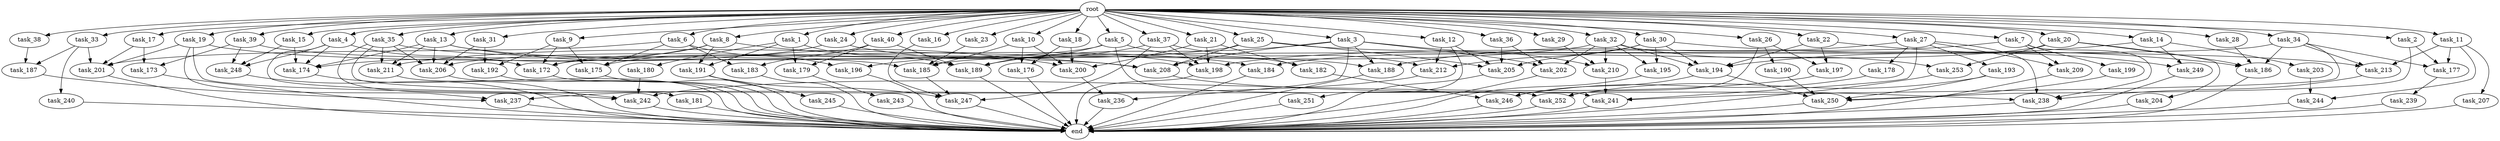 digraph G {
  task_8 [size="102.400000"];
  task_239 [size="69578470195.199997"];
  task_173 [size="24910810316.800003"];
  task_189 [size="296352743424.000000"];
  task_17 [size="102.400000"];
  task_204 [size="13743895347.200001"];
  task_242 [size="189837554483.200012"];
  task_35 [size="102.400000"];
  task_26 [size="102.400000"];
  task_15 [size="102.400000"];
  task_252 [size="80745385164.800003"];
  task_178 [size="7730941132.800000"];
  task_251 [size="30923764531.200001"];
  task_209 [size="62706522521.600006"];
  task_211 [size="93630287052.800003"];
  task_206 [size="88476326297.600006"];
  task_33 [size="102.400000"];
  task_186 [size="83322365542.400009"];
  task_205 [size="111669149696.000000"];
  task_241 [size="115105123532.800003"];
  task_176 [size="140874927308.800018"];
  task_13 [size="102.400000"];
  task_22 [size="102.400000"];
  task_208 [size="166644731084.800018"];
  task_5 [size="102.400000"];
  task_36 [size="102.400000"];
  task_200 [size="179529632972.800018"];
  task_201 [size="152900835737.600006"];
  task_6 [size="102.400000"];
  task_7 [size="102.400000"];
  task_240 [size="30923764531.200001"];
  task_30 [size="102.400000"];
  task_3 [size="102.400000"];
  task_179 [size="140874927308.800018"];
  task_187 [size="61847529062.400002"];
  task_188 [size="124554051584.000000"];
  task_236 [size="116823110451.200012"];
  task_183 [size="155477816115.200012"];
  task_193 [size="7730941132.800000"];
  task_16 [size="102.400000"];
  task_191 [size="97066260889.600006"];
  task_175 [size="181247619891.200012"];
  task_253 [size="68719476736.000000"];
  task_202 [size="171798691840.000000"];
  root [size="0.000000"];
  task_182 [size="77309411328.000000"];
  task_245 [size="21474836480.000000"];
  task_12 [size="102.400000"];
  task_21 [size="102.400000"];
  task_18 [size="102.400000"];
  task_180 [size="54975581388.800003"];
  task_31 [size="102.400000"];
  task_244 [size="100502234726.400009"];
  task_9 [size="102.400000"];
  task_237 [size="158913789952.000000"];
  task_192 [size="84181359001.600006"];
  task_28 [size="102.400000"];
  task_174 [size="146028888064.000000"];
  task_247 [size="143451907686.399994"];
  task_29 [size="102.400000"];
  task_185 [size="127131031961.600006"];
  task_34 [size="102.400000"];
  task_39 [size="102.400000"];
  task_10 [size="102.400000"];
  task_212 [size="103938208563.200012"];
  task_181 [size="7730941132.800000"];
  task_177 [size="99643241267.200012"];
  task_194 [size="252544077004.800018"];
  task_2 [size="102.400000"];
  end [size="0.000000"];
  task_184 [size="21474836480.000000"];
  task_197 [size="73014444032.000000"];
  task_38 [size="102.400000"];
  task_213 [size="52398601011.200005"];
  task_14 [size="102.400000"];
  task_210 [size="148605868441.600006"];
  task_24 [size="102.400000"];
  task_198 [size="163208757248.000000"];
  task_195 [size="97066260889.600006"];
  task_243 [size="42090679500.800003"];
  task_19 [size="102.400000"];
  task_32 [size="102.400000"];
  task_196 [size="100502234726.400009"];
  task_25 [size="102.400000"];
  task_4 [size="102.400000"];
  task_40 [size="102.400000"];
  task_172 [size="195850508697.600006"];
  task_27 [size="102.400000"];
  task_207 [size="30923764531.200001"];
  task_23 [size="102.400000"];
  task_37 [size="102.400000"];
  task_1 [size="102.400000"];
  task_11 [size="102.400000"];
  task_190 [size="3435973836.800000"];
  task_249 [size="155477816115.200012"];
  task_20 [size="102.400000"];
  task_250 [size="109092169318.400009"];
  task_246 [size="163208757248.000000"];
  task_203 [size="85899345920.000000"];
  task_199 [size="54975581388.800003"];
  task_238 [size="91912300134.400009"];
  task_248 [size="76450417868.800003"];

  task_8 -> task_191 [size="411041792.000000"];
  task_8 -> task_172 [size="411041792.000000"];
  task_8 -> task_174 [size="411041792.000000"];
  task_8 -> task_208 [size="411041792.000000"];
  task_239 -> end [size="1.000000"];
  task_173 -> end [size="1.000000"];
  task_189 -> end [size="1.000000"];
  task_17 -> task_201 [size="209715200.000000"];
  task_17 -> task_173 [size="209715200.000000"];
  task_204 -> end [size="1.000000"];
  task_242 -> end [size="1.000000"];
  task_35 -> task_181 [size="75497472.000000"];
  task_35 -> task_184 [size="75497472.000000"];
  task_35 -> task_241 [size="75497472.000000"];
  task_35 -> task_206 [size="75497472.000000"];
  task_35 -> task_211 [size="75497472.000000"];
  task_26 -> task_190 [size="33554432.000000"];
  task_26 -> task_197 [size="33554432.000000"];
  task_26 -> task_252 [size="33554432.000000"];
  task_15 -> task_174 [size="301989888.000000"];
  task_15 -> task_248 [size="301989888.000000"];
  task_252 -> end [size="1.000000"];
  task_178 -> task_246 [size="679477248.000000"];
  task_251 -> end [size="1.000000"];
  task_209 -> end [size="1.000000"];
  task_211 -> end [size="1.000000"];
  task_206 -> end [size="1.000000"];
  task_33 -> task_201 [size="301989888.000000"];
  task_33 -> task_187 [size="301989888.000000"];
  task_33 -> task_240 [size="301989888.000000"];
  task_186 -> end [size="1.000000"];
  task_205 -> end [size="1.000000"];
  task_241 -> end [size="1.000000"];
  task_176 -> end [size="1.000000"];
  task_13 -> task_188 [size="301989888.000000"];
  task_13 -> task_200 [size="301989888.000000"];
  task_13 -> task_174 [size="301989888.000000"];
  task_13 -> task_211 [size="301989888.000000"];
  task_13 -> task_206 [size="301989888.000000"];
  task_22 -> task_194 [size="679477248.000000"];
  task_22 -> task_249 [size="679477248.000000"];
  task_22 -> task_197 [size="679477248.000000"];
  task_208 -> task_238 [size="209715200.000000"];
  task_5 -> task_189 [size="679477248.000000"];
  task_5 -> task_172 [size="679477248.000000"];
  task_5 -> task_252 [size="679477248.000000"];
  task_5 -> task_182 [size="679477248.000000"];
  task_36 -> task_202 [size="301989888.000000"];
  task_36 -> task_205 [size="301989888.000000"];
  task_200 -> task_236 [size="301989888.000000"];
  task_201 -> end [size="1.000000"];
  task_6 -> task_196 [size="679477248.000000"];
  task_6 -> task_183 [size="679477248.000000"];
  task_6 -> task_175 [size="679477248.000000"];
  task_6 -> task_201 [size="679477248.000000"];
  task_7 -> task_199 [size="536870912.000000"];
  task_7 -> task_198 [size="536870912.000000"];
  task_7 -> task_209 [size="536870912.000000"];
  task_7 -> task_238 [size="536870912.000000"];
  task_240 -> end [size="1.000000"];
  task_30 -> task_194 [size="411041792.000000"];
  task_30 -> task_205 [size="411041792.000000"];
  task_30 -> task_195 [size="411041792.000000"];
  task_30 -> task_186 [size="411041792.000000"];
  task_30 -> task_212 [size="411041792.000000"];
  task_3 -> task_189 [size="838860800.000000"];
  task_3 -> task_210 [size="838860800.000000"];
  task_3 -> task_202 [size="838860800.000000"];
  task_3 -> task_188 [size="838860800.000000"];
  task_3 -> task_236 [size="838860800.000000"];
  task_3 -> task_208 [size="838860800.000000"];
  task_179 -> task_243 [size="411041792.000000"];
  task_187 -> task_237 [size="838860800.000000"];
  task_188 -> end [size="1.000000"];
  task_236 -> end [size="1.000000"];
  task_183 -> end [size="1.000000"];
  task_193 -> task_250 [size="75497472.000000"];
  task_193 -> task_252 [size="75497472.000000"];
  task_16 -> task_247 [size="679477248.000000"];
  task_191 -> task_245 [size="209715200.000000"];
  task_191 -> task_247 [size="209715200.000000"];
  task_175 -> end [size="1.000000"];
  task_253 -> end [size="1.000000"];
  task_202 -> end [size="1.000000"];
  root -> task_8 [size="1.000000"];
  root -> task_14 [size="1.000000"];
  root -> task_24 [size="1.000000"];
  root -> task_13 [size="1.000000"];
  root -> task_33 [size="1.000000"];
  root -> task_12 [size="1.000000"];
  root -> task_21 [size="1.000000"];
  root -> task_18 [size="1.000000"];
  root -> task_22 [size="1.000000"];
  root -> task_31 [size="1.000000"];
  root -> task_9 [size="1.000000"];
  root -> task_5 [size="1.000000"];
  root -> task_36 [size="1.000000"];
  root -> task_32 [size="1.000000"];
  root -> task_26 [size="1.000000"];
  root -> task_15 [size="1.000000"];
  root -> task_6 [size="1.000000"];
  root -> task_4 [size="1.000000"];
  root -> task_25 [size="1.000000"];
  root -> task_40 [size="1.000000"];
  root -> task_30 [size="1.000000"];
  root -> task_34 [size="1.000000"];
  root -> task_3 [size="1.000000"];
  root -> task_19 [size="1.000000"];
  root -> task_10 [size="1.000000"];
  root -> task_23 [size="1.000000"];
  root -> task_37 [size="1.000000"];
  root -> task_39 [size="1.000000"];
  root -> task_1 [size="1.000000"];
  root -> task_11 [size="1.000000"];
  root -> task_17 [size="1.000000"];
  root -> task_2 [size="1.000000"];
  root -> task_29 [size="1.000000"];
  root -> task_20 [size="1.000000"];
  root -> task_35 [size="1.000000"];
  root -> task_7 [size="1.000000"];
  root -> task_27 [size="1.000000"];
  root -> task_38 [size="1.000000"];
  root -> task_28 [size="1.000000"];
  root -> task_16 [size="1.000000"];
  task_182 -> task_246 [size="838860800.000000"];
  task_245 -> end [size="1.000000"];
  task_12 -> task_205 [size="301989888.000000"];
  task_12 -> task_212 [size="301989888.000000"];
  task_12 -> task_251 [size="301989888.000000"];
  task_21 -> task_198 [size="75497472.000000"];
  task_21 -> task_182 [size="75497472.000000"];
  task_21 -> task_200 [size="75497472.000000"];
  task_18 -> task_176 [size="838860800.000000"];
  task_18 -> task_200 [size="838860800.000000"];
  task_180 -> task_242 [size="301989888.000000"];
  task_31 -> task_206 [size="411041792.000000"];
  task_31 -> task_192 [size="411041792.000000"];
  task_244 -> end [size="1.000000"];
  task_9 -> task_172 [size="411041792.000000"];
  task_9 -> task_175 [size="411041792.000000"];
  task_9 -> task_192 [size="411041792.000000"];
  task_237 -> end [size="1.000000"];
  task_192 -> end [size="1.000000"];
  task_28 -> task_186 [size="134217728.000000"];
  task_174 -> end [size="1.000000"];
  task_247 -> end [size="1.000000"];
  task_29 -> task_210 [size="75497472.000000"];
  task_185 -> task_247 [size="209715200.000000"];
  task_34 -> task_185 [size="134217728.000000"];
  task_34 -> task_186 [size="134217728.000000"];
  task_34 -> task_241 [size="134217728.000000"];
  task_34 -> task_177 [size="134217728.000000"];
  task_34 -> task_213 [size="134217728.000000"];
  task_39 -> task_185 [size="33554432.000000"];
  task_39 -> task_173 [size="33554432.000000"];
  task_39 -> task_248 [size="33554432.000000"];
  task_10 -> task_185 [size="536870912.000000"];
  task_10 -> task_176 [size="536870912.000000"];
  task_10 -> task_200 [size="536870912.000000"];
  task_212 -> task_237 [size="411041792.000000"];
  task_181 -> end [size="1.000000"];
  task_177 -> task_239 [size="679477248.000000"];
  task_194 -> task_250 [size="75497472.000000"];
  task_194 -> task_246 [size="75497472.000000"];
  task_2 -> task_250 [size="536870912.000000"];
  task_2 -> task_177 [size="536870912.000000"];
  task_184 -> end [size="1.000000"];
  task_197 -> task_242 [size="838860800.000000"];
  task_38 -> task_187 [size="301989888.000000"];
  task_213 -> task_238 [size="75497472.000000"];
  task_14 -> task_194 [size="838860800.000000"];
  task_14 -> task_249 [size="838860800.000000"];
  task_14 -> task_203 [size="838860800.000000"];
  task_210 -> task_241 [size="838860800.000000"];
  task_24 -> task_198 [size="679477248.000000"];
  task_24 -> task_175 [size="679477248.000000"];
  task_198 -> end [size="1.000000"];
  task_195 -> end [size="1.000000"];
  task_243 -> end [size="1.000000"];
  task_19 -> task_201 [size="301989888.000000"];
  task_19 -> task_237 [size="301989888.000000"];
  task_19 -> task_208 [size="301989888.000000"];
  task_19 -> task_242 [size="301989888.000000"];
  task_32 -> task_194 [size="536870912.000000"];
  task_32 -> task_202 [size="536870912.000000"];
  task_32 -> task_211 [size="536870912.000000"];
  task_32 -> task_210 [size="536870912.000000"];
  task_32 -> task_195 [size="536870912.000000"];
  task_32 -> task_253 [size="536870912.000000"];
  task_196 -> end [size="1.000000"];
  task_25 -> task_205 [size="75497472.000000"];
  task_25 -> task_206 [size="75497472.000000"];
  task_25 -> task_208 [size="75497472.000000"];
  task_25 -> task_213 [size="75497472.000000"];
  task_4 -> task_172 [size="411041792.000000"];
  task_4 -> task_174 [size="411041792.000000"];
  task_4 -> task_242 [size="411041792.000000"];
  task_4 -> task_248 [size="411041792.000000"];
  task_40 -> task_189 [size="838860800.000000"];
  task_40 -> task_179 [size="838860800.000000"];
  task_40 -> task_183 [size="838860800.000000"];
  task_172 -> end [size="1.000000"];
  task_27 -> task_209 [size="75497472.000000"];
  task_27 -> task_238 [size="75497472.000000"];
  task_27 -> task_188 [size="75497472.000000"];
  task_27 -> task_241 [size="75497472.000000"];
  task_27 -> task_178 [size="75497472.000000"];
  task_27 -> task_193 [size="75497472.000000"];
  task_207 -> end [size="1.000000"];
  task_23 -> task_185 [size="536870912.000000"];
  task_37 -> task_196 [size="301989888.000000"];
  task_37 -> task_198 [size="301989888.000000"];
  task_37 -> task_247 [size="301989888.000000"];
  task_37 -> task_212 [size="301989888.000000"];
  task_1 -> task_191 [size="536870912.000000"];
  task_1 -> task_189 [size="536870912.000000"];
  task_1 -> task_180 [size="536870912.000000"];
  task_1 -> task_179 [size="536870912.000000"];
  task_11 -> task_213 [size="301989888.000000"];
  task_11 -> task_207 [size="301989888.000000"];
  task_11 -> task_177 [size="301989888.000000"];
  task_11 -> task_244 [size="301989888.000000"];
  task_190 -> task_250 [size="301989888.000000"];
  task_249 -> end [size="1.000000"];
  task_20 -> task_184 [size="134217728.000000"];
  task_20 -> task_204 [size="134217728.000000"];
  task_20 -> task_253 [size="134217728.000000"];
  task_20 -> task_186 [size="134217728.000000"];
  task_250 -> end [size="1.000000"];
  task_246 -> end [size="1.000000"];
  task_203 -> task_244 [size="679477248.000000"];
  task_199 -> task_250 [size="75497472.000000"];
  task_238 -> end [size="1.000000"];
  task_248 -> end [size="1.000000"];
}
